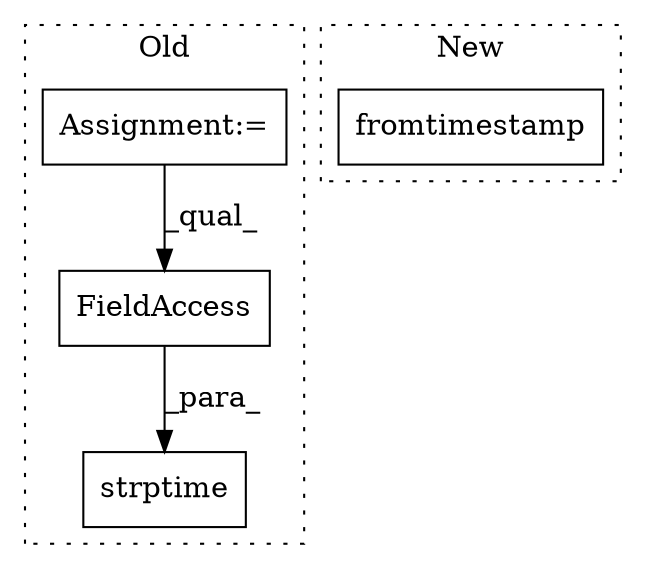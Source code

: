 digraph G {
subgraph cluster0 {
1 [label="strptime" a="32" s="8892,8943" l="9,1" shape="box"];
3 [label="FieldAccess" a="22" s="8913" l="30" shape="box"];
4 [label="Assignment:=" a="7" s="8590" l="10" shape="box"];
label = "Old";
style="dotted";
}
subgraph cluster1 {
2 [label="fromtimestamp" a="32" s="9004,9035" l="14,1" shape="box"];
label = "New";
style="dotted";
}
3 -> 1 [label="_para_"];
4 -> 3 [label="_qual_"];
}